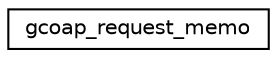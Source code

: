 digraph "Graphical Class Hierarchy"
{
 // LATEX_PDF_SIZE
  edge [fontname="Helvetica",fontsize="10",labelfontname="Helvetica",labelfontsize="10"];
  node [fontname="Helvetica",fontsize="10",shape=record];
  rankdir="LR";
  Node0 [label="gcoap_request_memo",height=0.2,width=0.4,color="black", fillcolor="white", style="filled",URL="$structgcoap__request__memo.html",tooltip="Memo to handle a response for a request."];
}
